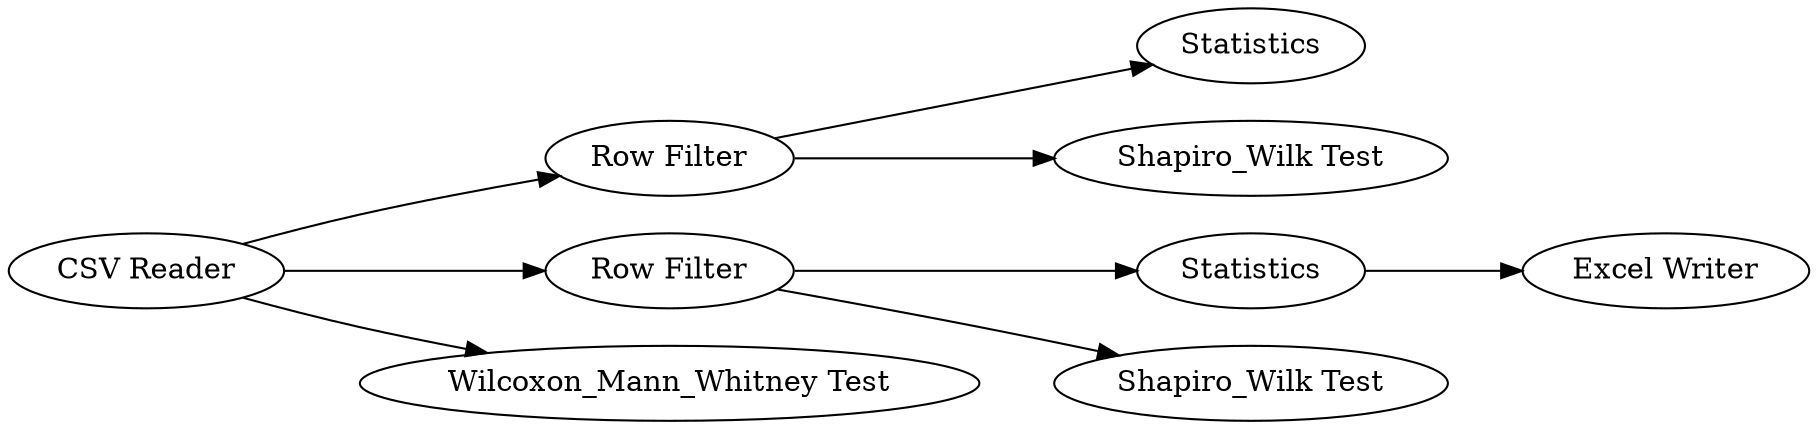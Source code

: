 digraph {
	"3915463999756272311_118" [label="CSV Reader"]
	"3915463999756272311_30" [label=Statistics]
	"3915463999756272311_121" [label=Statistics]
	"3915463999756272311_112" [label="Shapiro_Wilk Test"]
	"3915463999756272311_123" [label="Shapiro_Wilk Test"]
	"3915463999756272311_120" [label="Row Filter"]
	"3915463999756272311_114" [label="Row Filter"]
	"3915463999756272311_125" [label="Wilcoxon_Mann_Whitney Test"]
	"3915463999756272311_122" [label="Excel Writer"]
	"3915463999756272311_120" -> "3915463999756272311_121"
	"3915463999756272311_30" -> "3915463999756272311_122"
	"3915463999756272311_118" -> "3915463999756272311_120"
	"3915463999756272311_120" -> "3915463999756272311_123"
	"3915463999756272311_118" -> "3915463999756272311_125"
	"3915463999756272311_114" -> "3915463999756272311_30"
	"3915463999756272311_118" -> "3915463999756272311_114"
	"3915463999756272311_114" -> "3915463999756272311_112"
	rankdir=LR
}
